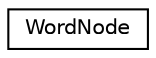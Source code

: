 digraph "Graphical Class Hierarchy"
{
  edge [fontname="Helvetica",fontsize="10",labelfontname="Helvetica",labelfontsize="10"];
  node [fontname="Helvetica",fontsize="10",shape=record];
  rankdir="LR";
  Node0 [label="WordNode",height=0.2,width=0.4,color="black", fillcolor="white", style="filled",URL="$classWordNode.html"];
}
